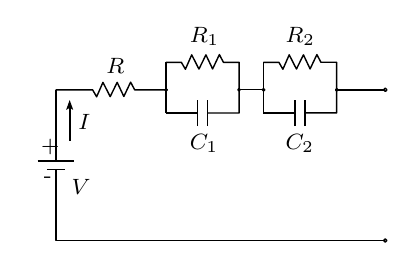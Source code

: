 


\def \globalscale {.600000}
\begin{tikzpicture}[y=0.80pt, x=0.80pt, yscale=-\globalscale, xscale=\globalscale, inner sep=0pt, outer sep=0pt]
\footnotesize
\path[draw=black,line join=round,line width=0.512pt] (0.32,96.524) -- (27.89,96.524);



\path[draw=black,line join=round,line width=0.512pt] (7.327,103.043) -- (20.883,103.043);



\path[draw=black,line join=round,line width=0.512pt] (14.209,96.505) -- (14.209,42.86);



\path[draw=black,line join=round,line width=0.512pt] (260.963,156.558) -- (14.209,156.558) -- (14.209,102.913);



\path[draw=black,line join=round,line width=0.512pt] (260.8,43.079) -- (225.432,43.079);



\path[draw=black,line join=round,line width=0.512pt] (97.003,43.079) -- (73.382,43.079) -- (70.345,37.304) -- (65.238,48.096) -- (60.225,37.49) -- (54.962,48.173) -- (49.512,37.475) -- (44.748,48.33) -- (41.736,43.105) -- (13.976,43.105);



\path[draw=black,line join=round,line width=0.512pt] (262.037,155.253) .. controls (262.724,155.253) and (263.28,155.81) .. (263.28,156.496) .. controls (263.28,157.182) and (262.724,157.739) .. (262.037,157.739) .. controls (261.351,157.739) and (260.795,157.182) .. (260.795,156.496) .. controls (260.795,155.81) and (261.351,155.253) .. (262.037,155.253) -- cycle;



\path[draw=black,line join=round,line width=0.512pt] (262.037,41.859) .. controls (262.724,41.859) and (263.28,42.415) .. (263.28,43.101) .. controls (263.28,43.788) and (262.724,44.344) .. (262.037,44.344) .. controls (261.351,44.344) and (260.795,43.788) .. (260.795,43.101) .. controls (260.795,42.415) and (261.351,41.859) .. (262.037,41.859) -- cycle;



\path[cm={{1.0,0.0,0.0,1.0,(3.0,92.0)}}] (0.0,0.0) node[above right] () {+};



\path[cm={{1.0,0.0,0.0,1.0,(5.0,113.0)}}] (0.0,0.0) node[above right] () {-};



\path[cm={{1.0,0.0,0.0,1.0,(26.0,122.0)}}] (0.0,0.0) node[above right] () {$V$};



\path[cm={{1.0,0.0,0.0,1.0,(52.0,31.0)}}] (0.0,0.0) node[above right] () {$R$};



\path[draw=black,line join=round,line width=0.512pt] (24.578,81.373) -- (24.578,55.721);



\path[fill=black,line join=round,line width=0.160pt] (21.774,58.196) -- (24.525,56.651) -- (27.13,58.188) -- (24.446,50.745) -- (21.774,58.196) -- cycle;



\path[cm={{1.0,0.0,0.0,1.0,(31.0,73.0)}}] (0.0,0.0) node[above right] () {$I$};



\path[draw=black,line join=round,line width=0.512pt] (97.025,60.676) -- (97.025,22.141);



\path[draw=black,line join=round,line width=0.512pt] (96.772,60.508) -- (120.729,60.508);



\path[draw=black,line join=round,line width=0.512pt] (128.079,60.509) -- (152.039,60.509) -- (152.039,22.362) -- (140.199,22.36) -- (137.163,16.585) -- (132.056,27.377) -- (127.042,16.772) -- (121.78,27.455) -- (116.33,16.756) -- (111.566,27.611) -- (108.553,22.386) -- (96.791,22.387);



\path[draw=black,line join=round,line width=0.512pt] (120.749,70.454) -- (120.749,50.456);



\path[draw=black,line join=round,line width=0.512pt] (128.073,70.454) -- (128.073,50.456);



\path[draw=black,line join=round,line width=0.512pt] (170.4,43.057) -- (152.112,43.057);



\path[draw=black,line join=round,line width=0.512pt] (170.422,60.654) -- (170.422,22.119);



\path[draw=black,line join=round,line width=0.512pt] (170.169,60.486) -- (194.126,60.486);



\path[draw=black,line join=round,line width=0.512pt] (201.476,60.486) -- (225.436,60.487) -- (225.436,22.34) -- (213.596,22.338) -- (210.56,16.563) -- (205.453,27.355) -- (200.44,16.75) -- (195.177,27.433) -- (189.727,16.734) -- (184.963,27.589) -- (181.951,22.364) -- (170.189,22.365);



\path[draw=black,line join=round,line width=0.512pt] (194.147,70.432) -- (194.147,50.434);



\path[draw=black,line join=round,line width=0.512pt] (201.47,70.432) -- (201.47,50.434);



\path[draw=black,fill=black,line join=round,line width=0.512pt] (225.49,42.216) .. controls (225.977,42.216) and (226.372,42.611) .. (226.372,43.098) .. controls (226.372,43.585) and (225.977,43.98) .. (225.49,43.98) .. controls (225.003,43.98) and (224.608,43.585) .. (224.608,43.098) .. controls (224.608,42.611) and (225.003,42.216) .. (225.49,42.216) -- cycle;



\path[draw=black,fill=black,line join=round,line width=0.512pt] (170.453,42.177) .. controls (170.94,42.177) and (171.335,42.571) .. (171.335,43.059) .. controls (171.335,43.546) and (170.94,43.941) .. (170.453,43.941) .. controls (169.966,43.941) and (169.571,43.546) .. (169.571,43.059) .. controls (169.571,42.571) and (169.966,42.177) .. (170.453,42.177) -- cycle;



\path[draw=black,fill=black,line join=round,line width=0.512pt] (151.971,42.154) .. controls (152.458,42.154) and (152.853,42.549) .. (152.853,43.036) .. controls (152.853,43.523) and (152.458,43.918) .. (151.971,43.918) .. controls (151.483,43.918) and (151.089,43.523) .. (151.089,43.036) .. controls (151.089,42.549) and (151.483,42.154) .. (151.971,42.154) -- cycle;



\path[draw=black,fill=black,line join=round,line width=0.512pt] (97.036,42.215) .. controls (97.523,42.215) and (97.918,42.61) .. (97.918,43.097) .. controls (97.918,43.584) and (97.523,43.979) .. (97.036,43.979) .. controls (96.549,43.979) and (96.154,43.584) .. (96.154,43.097) .. controls (96.154,42.61) and (96.549,42.215) .. (97.036,42.215) -- cycle;



\path[cm={{1.0,0.0,0.0,1.0,(115.0,10.0)}}] (0.0,0.0) node[above right] () {$R_1$};



\path[cm={{1.0,0.0,0.0,1.0,(187.0,10.0)}}] (0.0,0.0) node[above right] () {$R_2$};



\path[cm={{1.0,0.0,0.0,1.0,(115.0,90.0)}}] (0.0,0.0) node[above right] () {$C_1$};



\path[cm={{1.0,0.0,0.0,1.0,(187.0,90.0)}}] (0.0,0.0) node[above right] () {$C_2$};




\end{tikzpicture}

